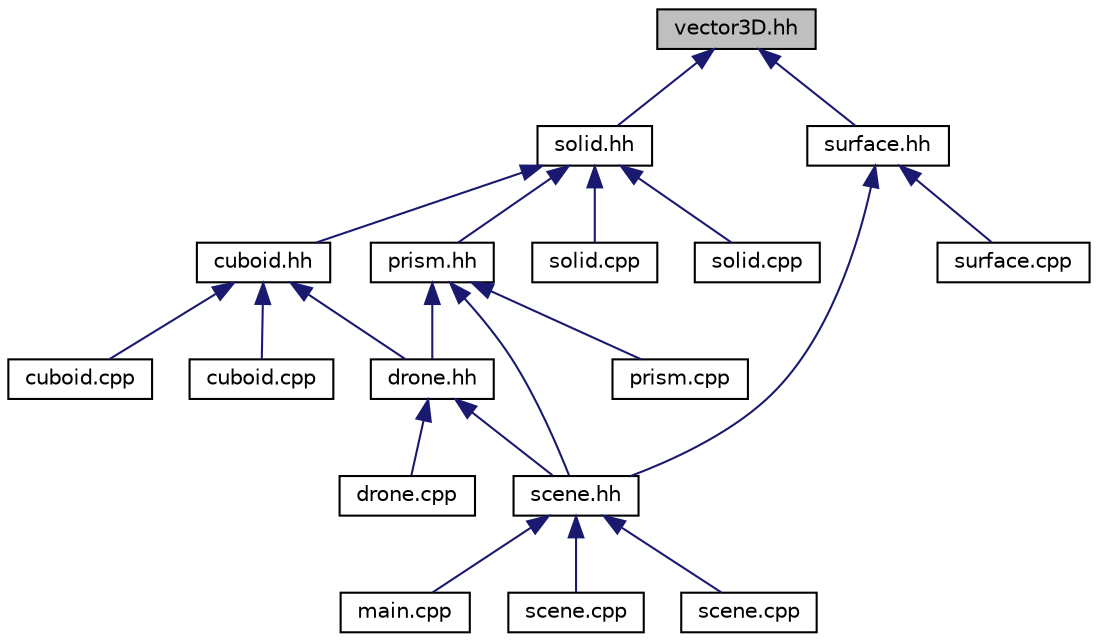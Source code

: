 digraph "vector3D.hh"
{
 // LATEX_PDF_SIZE
  edge [fontname="Helvetica",fontsize="10",labelfontname="Helvetica",labelfontsize="10"];
  node [fontname="Helvetica",fontsize="10",shape=record];
  Node1 [label="vector3D.hh",height=0.2,width=0.4,color="black", fillcolor="grey75", style="filled", fontcolor="black",tooltip="Uszczególnienie szablonu dla typu double i rozmiaru 3."];
  Node1 -> Node2 [dir="back",color="midnightblue",fontsize="10",style="solid",fontname="Helvetica"];
  Node2 [label="solid.hh",height=0.2,width=0.4,color="black", fillcolor="white", style="filled",URL="$solid_8hh.html",tooltip="Definicja klasy Solid."];
  Node2 -> Node3 [dir="back",color="midnightblue",fontsize="10",style="solid",fontname="Helvetica"];
  Node3 [label="cuboid.hh",height=0.2,width=0.4,color="black", fillcolor="white", style="filled",URL="$cuboid_8hh.html",tooltip="Definicja klasy Cuboid."];
  Node3 -> Node4 [dir="back",color="midnightblue",fontsize="10",style="solid",fontname="Helvetica"];
  Node4 [label="drone.hh",height=0.2,width=0.4,color="black", fillcolor="white", style="filled",URL="$drone_8hh.html",tooltip="Definicja klasy Drone."];
  Node4 -> Node5 [dir="back",color="midnightblue",fontsize="10",style="solid",fontname="Helvetica"];
  Node5 [label="scene.hh",height=0.2,width=0.4,color="black", fillcolor="white", style="filled",URL="$scene_8hh.html",tooltip="Definicja klasy Scene."];
  Node5 -> Node6 [dir="back",color="midnightblue",fontsize="10",style="solid",fontname="Helvetica"];
  Node6 [label="main.cpp",height=0.2,width=0.4,color="black", fillcolor="white", style="filled",URL="$app_2main_8cpp.html",tooltip=" "];
  Node5 -> Node7 [dir="back",color="midnightblue",fontsize="10",style="solid",fontname="Helvetica"];
  Node7 [label="scene.cpp",height=0.2,width=0.4,color="black", fillcolor="white", style="filled",URL="$src_2scene_8cpp.html",tooltip="plik źródłowy"];
  Node5 -> Node8 [dir="back",color="midnightblue",fontsize="10",style="solid",fontname="Helvetica"];
  Node8 [label="scene.cpp",height=0.2,width=0.4,color="black", fillcolor="white", style="filled",URL="$tests_2scene_8cpp.html",tooltip=" "];
  Node4 -> Node9 [dir="back",color="midnightblue",fontsize="10",style="solid",fontname="Helvetica"];
  Node9 [label="drone.cpp",height=0.2,width=0.4,color="black", fillcolor="white", style="filled",URL="$drone_8cpp.html",tooltip="plik źródłowy"];
  Node3 -> Node10 [dir="back",color="midnightblue",fontsize="10",style="solid",fontname="Helvetica"];
  Node10 [label="cuboid.cpp",height=0.2,width=0.4,color="black", fillcolor="white", style="filled",URL="$src_2cuboid_8cpp.html",tooltip="plik źródłowy"];
  Node3 -> Node11 [dir="back",color="midnightblue",fontsize="10",style="solid",fontname="Helvetica"];
  Node11 [label="cuboid.cpp",height=0.2,width=0.4,color="black", fillcolor="white", style="filled",URL="$tests_2cuboid_8cpp.html",tooltip=" "];
  Node2 -> Node12 [dir="back",color="midnightblue",fontsize="10",style="solid",fontname="Helvetica"];
  Node12 [label="prism.hh",height=0.2,width=0.4,color="black", fillcolor="white", style="filled",URL="$prism_8hh.html",tooltip="Definicja klasy Prism."];
  Node12 -> Node4 [dir="back",color="midnightblue",fontsize="10",style="solid",fontname="Helvetica"];
  Node12 -> Node5 [dir="back",color="midnightblue",fontsize="10",style="solid",fontname="Helvetica"];
  Node12 -> Node13 [dir="back",color="midnightblue",fontsize="10",style="solid",fontname="Helvetica"];
  Node13 [label="prism.cpp",height=0.2,width=0.4,color="black", fillcolor="white", style="filled",URL="$src_2prism_8cpp.html",tooltip="plik źródłowy"];
  Node2 -> Node14 [dir="back",color="midnightblue",fontsize="10",style="solid",fontname="Helvetica"];
  Node14 [label="solid.cpp",height=0.2,width=0.4,color="black", fillcolor="white", style="filled",URL="$src_2solid_8cpp.html",tooltip="plik źródłowy"];
  Node2 -> Node15 [dir="back",color="midnightblue",fontsize="10",style="solid",fontname="Helvetica"];
  Node15 [label="solid.cpp",height=0.2,width=0.4,color="black", fillcolor="white", style="filled",URL="$tests_2solid_8cpp.html",tooltip=" "];
  Node1 -> Node16 [dir="back",color="midnightblue",fontsize="10",style="solid",fontname="Helvetica"];
  Node16 [label="surface.hh",height=0.2,width=0.4,color="black", fillcolor="white", style="filled",URL="$surface_8hh.html",tooltip="Definicja klasy Surface."];
  Node16 -> Node5 [dir="back",color="midnightblue",fontsize="10",style="solid",fontname="Helvetica"];
  Node16 -> Node17 [dir="back",color="midnightblue",fontsize="10",style="solid",fontname="Helvetica"];
  Node17 [label="surface.cpp",height=0.2,width=0.4,color="black", fillcolor="white", style="filled",URL="$src_2surface_8cpp.html",tooltip="plik źródłowy"];
}

